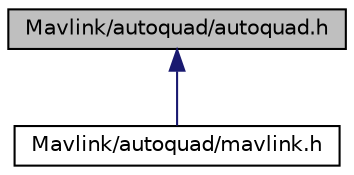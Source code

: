 digraph "Mavlink/autoquad/autoquad.h"
{
  edge [fontname="Helvetica",fontsize="10",labelfontname="Helvetica",labelfontsize="10"];
  node [fontname="Helvetica",fontsize="10",shape=record];
  Node153 [label="Mavlink/autoquad/autoquad.h",height=0.2,width=0.4,color="black", fillcolor="grey75", style="filled", fontcolor="black"];
  Node153 -> Node154 [dir="back",color="midnightblue",fontsize="10",style="solid"];
  Node154 [label="Mavlink/autoquad/mavlink.h",height=0.2,width=0.4,color="black", fillcolor="white", style="filled",URL="$autoquad_2mavlink_8h.html",tooltip="MAVLink comm protocol built from autoquad.xml. "];
}
